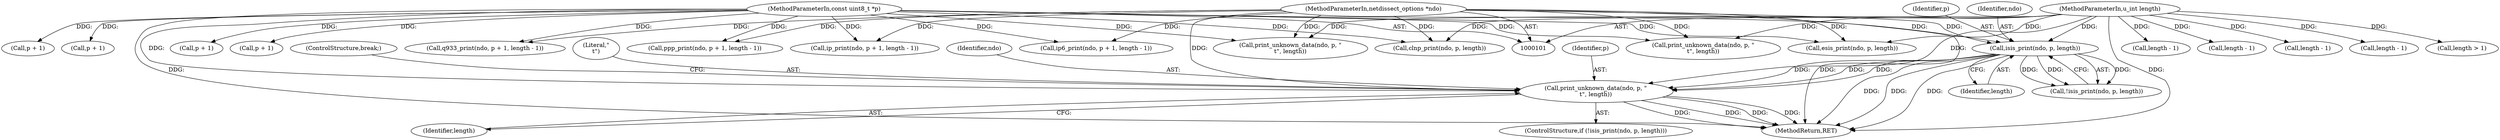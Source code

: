digraph "0_tcpdump_1dcd10aceabbc03bf571ea32b892c522cbe923de_4@pointer" {
"1000164" [label="(Call,print_unknown_data(ndo, p, \"\n\t\", length))"];
"1000160" [label="(Call,isis_print(ndo, p, length))"];
"1000102" [label="(MethodParameterIn,netdissect_options *ndo)"];
"1000103" [label="(MethodParameterIn,const uint8_t *p)"];
"1000104" [label="(MethodParameterIn,u_int length)"];
"1000167" [label="(Literal,\"\n\t\")"];
"1000163" [label="(Identifier,length)"];
"1000145" [label="(Call,print_unknown_data(ndo, p, \"\n\t\", length))"];
"1000221" [label="(Call,length - 1)"];
"1000218" [label="(Call,p + 1)"];
"1000186" [label="(Call,q933_print(ndo, p + 1, length - 1))"];
"1000161" [label="(Identifier,ndo)"];
"1000196" [label="(Call,ip_print(ndo, p + 1, length - 1))"];
"1000188" [label="(Call,p + 1)"];
"1000211" [label="(Call,length - 1)"];
"1000159" [label="(Call,!isis_print(ndo, p, length))"];
"1000208" [label="(Call,p + 1)"];
"1000261" [label="(MethodReturn,RET)"];
"1000168" [label="(Identifier,length)"];
"1000206" [label="(Call,ip6_print(ndo, p + 1, length - 1))"];
"1000191" [label="(Call,length - 1)"];
"1000166" [label="(Identifier,p)"];
"1000152" [label="(Call,esis_print(ndo, p, length))"];
"1000164" [label="(Call,print_unknown_data(ndo, p, \"\n\t\", length))"];
"1000160" [label="(Call,isis_print(ndo, p, length))"];
"1000162" [label="(Identifier,p)"];
"1000216" [label="(Call,ppp_print(ndo, p + 1, length - 1))"];
"1000104" [label="(MethodParameterIn,u_int length)"];
"1000255" [label="(Call,print_unknown_data(ndo, p, \"\n\t\", length))"];
"1000169" [label="(ControlStructure,break;)"];
"1000198" [label="(Call,p + 1)"];
"1000165" [label="(Identifier,ndo)"];
"1000158" [label="(ControlStructure,if (!isis_print(ndo, p, length)))"];
"1000102" [label="(MethodParameterIn,netdissect_options *ndo)"];
"1000201" [label="(Call,length - 1)"];
"1000141" [label="(Call,clnp_print(ndo, p, length))"];
"1000103" [label="(MethodParameterIn,const uint8_t *p)"];
"1000252" [label="(Call,length > 1)"];
"1000164" -> "1000158"  [label="AST: "];
"1000164" -> "1000168"  [label="CFG: "];
"1000165" -> "1000164"  [label="AST: "];
"1000166" -> "1000164"  [label="AST: "];
"1000167" -> "1000164"  [label="AST: "];
"1000168" -> "1000164"  [label="AST: "];
"1000169" -> "1000164"  [label="CFG: "];
"1000164" -> "1000261"  [label="DDG: "];
"1000164" -> "1000261"  [label="DDG: "];
"1000164" -> "1000261"  [label="DDG: "];
"1000164" -> "1000261"  [label="DDG: "];
"1000160" -> "1000164"  [label="DDG: "];
"1000160" -> "1000164"  [label="DDG: "];
"1000160" -> "1000164"  [label="DDG: "];
"1000102" -> "1000164"  [label="DDG: "];
"1000103" -> "1000164"  [label="DDG: "];
"1000104" -> "1000164"  [label="DDG: "];
"1000160" -> "1000159"  [label="AST: "];
"1000160" -> "1000163"  [label="CFG: "];
"1000161" -> "1000160"  [label="AST: "];
"1000162" -> "1000160"  [label="AST: "];
"1000163" -> "1000160"  [label="AST: "];
"1000159" -> "1000160"  [label="CFG: "];
"1000160" -> "1000261"  [label="DDG: "];
"1000160" -> "1000261"  [label="DDG: "];
"1000160" -> "1000261"  [label="DDG: "];
"1000160" -> "1000159"  [label="DDG: "];
"1000160" -> "1000159"  [label="DDG: "];
"1000160" -> "1000159"  [label="DDG: "];
"1000102" -> "1000160"  [label="DDG: "];
"1000103" -> "1000160"  [label="DDG: "];
"1000104" -> "1000160"  [label="DDG: "];
"1000102" -> "1000101"  [label="AST: "];
"1000102" -> "1000261"  [label="DDG: "];
"1000102" -> "1000141"  [label="DDG: "];
"1000102" -> "1000145"  [label="DDG: "];
"1000102" -> "1000152"  [label="DDG: "];
"1000102" -> "1000186"  [label="DDG: "];
"1000102" -> "1000196"  [label="DDG: "];
"1000102" -> "1000206"  [label="DDG: "];
"1000102" -> "1000216"  [label="DDG: "];
"1000102" -> "1000255"  [label="DDG: "];
"1000103" -> "1000101"  [label="AST: "];
"1000103" -> "1000261"  [label="DDG: "];
"1000103" -> "1000141"  [label="DDG: "];
"1000103" -> "1000145"  [label="DDG: "];
"1000103" -> "1000152"  [label="DDG: "];
"1000103" -> "1000186"  [label="DDG: "];
"1000103" -> "1000188"  [label="DDG: "];
"1000103" -> "1000196"  [label="DDG: "];
"1000103" -> "1000198"  [label="DDG: "];
"1000103" -> "1000206"  [label="DDG: "];
"1000103" -> "1000208"  [label="DDG: "];
"1000103" -> "1000216"  [label="DDG: "];
"1000103" -> "1000218"  [label="DDG: "];
"1000103" -> "1000255"  [label="DDG: "];
"1000104" -> "1000101"  [label="AST: "];
"1000104" -> "1000261"  [label="DDG: "];
"1000104" -> "1000141"  [label="DDG: "];
"1000104" -> "1000145"  [label="DDG: "];
"1000104" -> "1000152"  [label="DDG: "];
"1000104" -> "1000191"  [label="DDG: "];
"1000104" -> "1000201"  [label="DDG: "];
"1000104" -> "1000211"  [label="DDG: "];
"1000104" -> "1000221"  [label="DDG: "];
"1000104" -> "1000252"  [label="DDG: "];
"1000104" -> "1000255"  [label="DDG: "];
}
